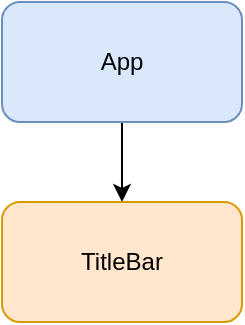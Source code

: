 <mxfile version="13.9.5" type="device"><diagram id="eHv9DKioJEwtDM6-4W5H" name="Page-1"><mxGraphModel dx="1185" dy="705" grid="1" gridSize="10" guides="1" tooltips="1" connect="1" arrows="1" fold="1" page="1" pageScale="1" pageWidth="850" pageHeight="1100" math="0" shadow="0"><root><mxCell id="0"/><mxCell id="1" parent="0"/><mxCell id="XBuFjhpEfCXsmBkkYJ58-3" style="edgeStyle=orthogonalEdgeStyle;rounded=0;orthogonalLoop=1;jettySize=auto;html=1;entryX=0.5;entryY=0;entryDx=0;entryDy=0;" edge="1" parent="1" source="XBuFjhpEfCXsmBkkYJ58-1" target="XBuFjhpEfCXsmBkkYJ58-2"><mxGeometry relative="1" as="geometry"/></mxCell><mxCell id="XBuFjhpEfCXsmBkkYJ58-1" value="App" style="rounded=1;whiteSpace=wrap;html=1;fillColor=#dae8fc;strokeColor=#6c8ebf;" vertex="1" parent="1"><mxGeometry x="365" y="270" width="120" height="60" as="geometry"/></mxCell><mxCell id="XBuFjhpEfCXsmBkkYJ58-2" value="TitleBar" style="rounded=1;whiteSpace=wrap;html=1;fillColor=#ffe6cc;strokeColor=#d79b00;" vertex="1" parent="1"><mxGeometry x="365" y="370" width="120" height="60" as="geometry"/></mxCell></root></mxGraphModel></diagram></mxfile>